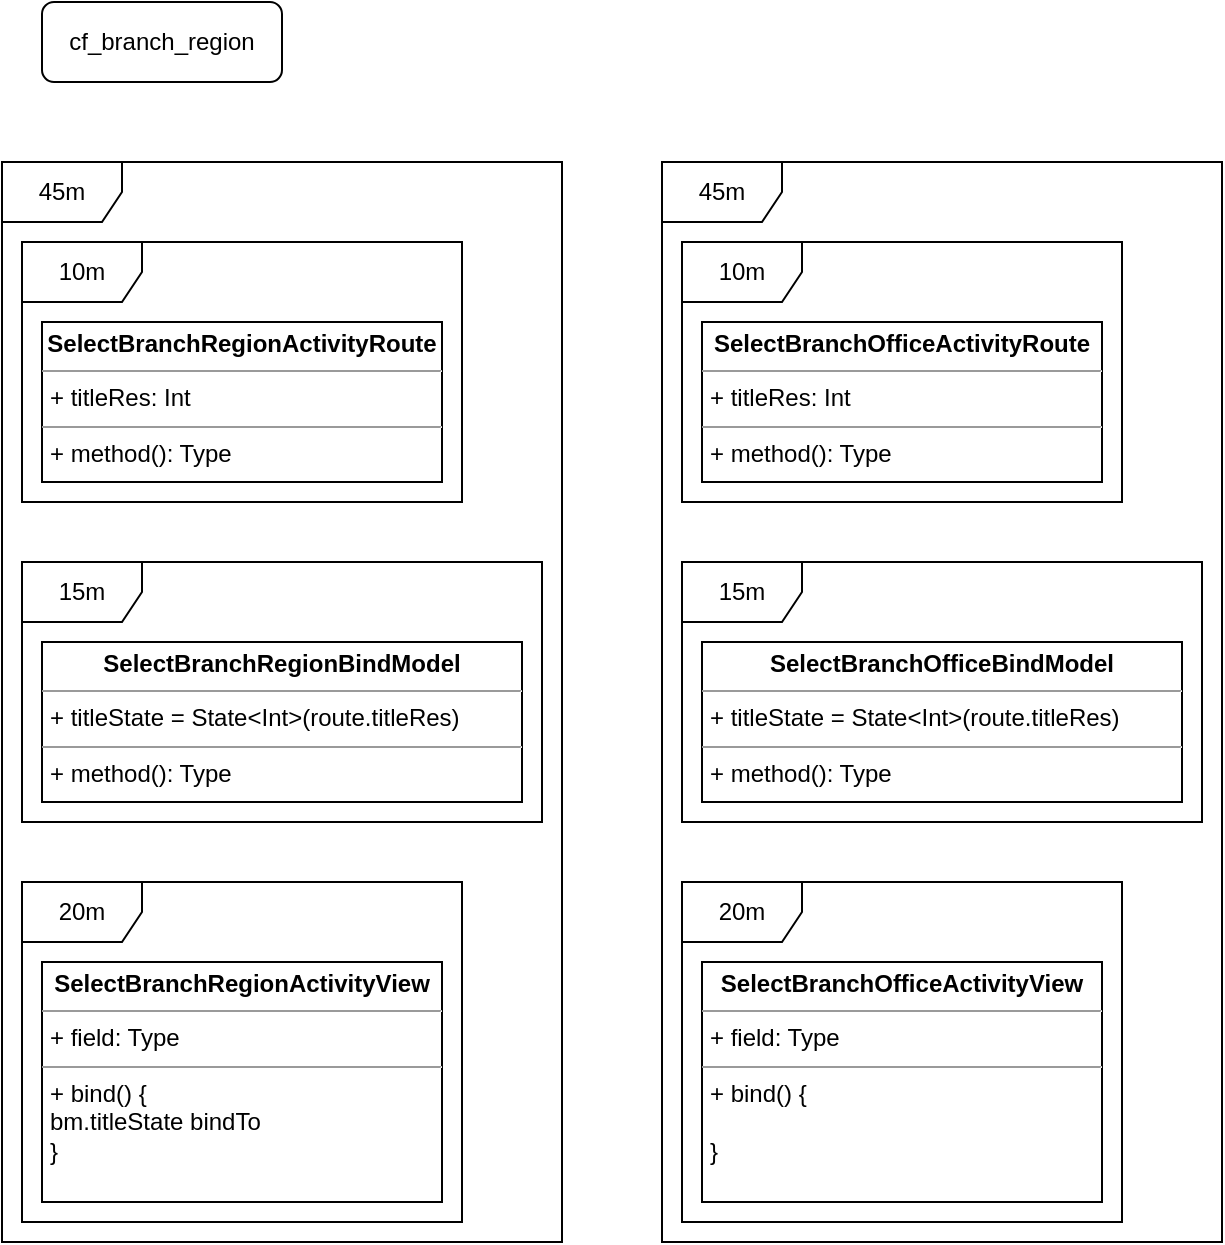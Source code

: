 <mxfile version="17.2.6" type="github">
  <diagram id="UHKBRwJ6IzA9Z35Ti2zY" name="Page-1">
    <mxGraphModel dx="1051" dy="1880" grid="1" gridSize="10" guides="1" tooltips="1" connect="1" arrows="1" fold="1" page="1" pageScale="1" pageWidth="827" pageHeight="1169" math="0" shadow="0">
      <root>
        <mxCell id="0" />
        <mxCell id="1" parent="0" />
        <mxCell id="MzgWbwuip4LNhGYY2kpl-3" value="cf_branch_region" style="rounded=1;whiteSpace=wrap;html=1;" vertex="1" parent="1">
          <mxGeometry x="80" y="-80" width="120" height="40" as="geometry" />
        </mxCell>
        <mxCell id="MzgWbwuip4LNhGYY2kpl-4" value="&lt;p style=&quot;margin: 0px ; margin-top: 4px ; text-align: center&quot;&gt;&lt;b&gt;SelectBranchRegionActivityRoute&lt;/b&gt;&lt;/p&gt;&lt;hr size=&quot;1&quot;&gt;&lt;p style=&quot;margin: 0px ; margin-left: 4px&quot;&gt;+ titleRes: Int&lt;br&gt;&lt;/p&gt;&lt;hr size=&quot;1&quot;&gt;&lt;p style=&quot;margin: 0px ; margin-left: 4px&quot;&gt;+ method(): Type&lt;/p&gt;" style="verticalAlign=top;align=left;overflow=fill;fontSize=12;fontFamily=Helvetica;html=1;" vertex="1" parent="1">
          <mxGeometry x="80" y="80" width="200" height="80" as="geometry" />
        </mxCell>
        <mxCell id="MzgWbwuip4LNhGYY2kpl-5" value="&lt;p style=&quot;margin: 0px ; margin-top: 4px ; text-align: center&quot;&gt;&lt;b&gt;SelectBranchOfficeActivityRoute&lt;/b&gt;&lt;/p&gt;&lt;hr size=&quot;1&quot;&gt;&lt;p style=&quot;margin: 0px ; margin-left: 4px&quot;&gt;+ titleRes: Int&lt;br&gt;&lt;/p&gt;&lt;hr size=&quot;1&quot;&gt;&lt;p style=&quot;margin: 0px ; margin-left: 4px&quot;&gt;+ method(): Type&lt;/p&gt;" style="verticalAlign=top;align=left;overflow=fill;fontSize=12;fontFamily=Helvetica;html=1;" vertex="1" parent="1">
          <mxGeometry x="410" y="80" width="200" height="80" as="geometry" />
        </mxCell>
        <mxCell id="MzgWbwuip4LNhGYY2kpl-6" value="&lt;p style=&quot;margin: 0px ; margin-top: 4px ; text-align: center&quot;&gt;&lt;b&gt;SelectBranchRegionBindModel&lt;/b&gt;&lt;/p&gt;&lt;hr size=&quot;1&quot;&gt;&lt;p style=&quot;margin: 0px ; margin-left: 4px&quot;&gt;+ titleState = State&amp;lt;Int&amp;gt;(route.titleRes)&lt;br&gt;&lt;/p&gt;&lt;hr size=&quot;1&quot;&gt;&lt;p style=&quot;margin: 0px ; margin-left: 4px&quot;&gt;+ method(): Type&lt;/p&gt;" style="verticalAlign=top;align=left;overflow=fill;fontSize=12;fontFamily=Helvetica;html=1;" vertex="1" parent="1">
          <mxGeometry x="80" y="240" width="240" height="80" as="geometry" />
        </mxCell>
        <mxCell id="MzgWbwuip4LNhGYY2kpl-7" value="&lt;p style=&quot;margin: 0px ; margin-top: 4px ; text-align: center&quot;&gt;&lt;b&gt;SelectBranchOfficeBindModel&lt;/b&gt;&lt;/p&gt;&lt;hr size=&quot;1&quot;&gt;&lt;p style=&quot;margin: 0px ; margin-left: 4px&quot;&gt;+ titleState = State&amp;lt;Int&amp;gt;(route.titleRes)&lt;br&gt;&lt;/p&gt;&lt;hr size=&quot;1&quot;&gt;&lt;p style=&quot;margin: 0px ; margin-left: 4px&quot;&gt;+ method(): Type&lt;/p&gt;" style="verticalAlign=top;align=left;overflow=fill;fontSize=12;fontFamily=Helvetica;html=1;" vertex="1" parent="1">
          <mxGeometry x="410" y="240" width="240" height="80" as="geometry" />
        </mxCell>
        <mxCell id="MzgWbwuip4LNhGYY2kpl-8" value="&lt;p style=&quot;margin: 0px ; margin-top: 4px ; text-align: center&quot;&gt;&lt;b&gt;SelectBranchRegionActivityView&lt;/b&gt;&lt;/p&gt;&lt;hr size=&quot;1&quot;&gt;&lt;p style=&quot;margin: 0px ; margin-left: 4px&quot;&gt;+ field: Type&lt;/p&gt;&lt;hr size=&quot;1&quot;&gt;&lt;p style=&quot;margin: 0px ; margin-left: 4px&quot;&gt;+ bind() {&lt;/p&gt;&lt;p style=&quot;margin: 0px ; margin-left: 4px&quot;&gt;bm.titleState bindTo&lt;br&gt;&lt;/p&gt;&lt;p style=&quot;margin: 0px ; margin-left: 4px&quot;&gt;}&lt;br&gt;&lt;/p&gt;" style="verticalAlign=top;align=left;overflow=fill;fontSize=12;fontFamily=Helvetica;html=1;" vertex="1" parent="1">
          <mxGeometry x="80" y="400" width="200" height="120" as="geometry" />
        </mxCell>
        <mxCell id="MzgWbwuip4LNhGYY2kpl-9" value="&lt;p style=&quot;margin: 0px ; margin-top: 4px ; text-align: center&quot;&gt;&lt;b&gt;SelectBranchOfficeActivityView&lt;/b&gt;&lt;/p&gt;&lt;hr size=&quot;1&quot;&gt;&lt;p style=&quot;margin: 0px ; margin-left: 4px&quot;&gt;+ field: Type&lt;/p&gt;&lt;hr size=&quot;1&quot;&gt;&lt;p style=&quot;margin: 0px ; margin-left: 4px&quot;&gt;+ bind() {&lt;/p&gt;&lt;p style=&quot;margin: 0px ; margin-left: 4px&quot;&gt;&lt;br&gt;&lt;/p&gt;&lt;p style=&quot;margin: 0px ; margin-left: 4px&quot;&gt;}&lt;br&gt;&lt;/p&gt;" style="verticalAlign=top;align=left;overflow=fill;fontSize=12;fontFamily=Helvetica;html=1;" vertex="1" parent="1">
          <mxGeometry x="410" y="400" width="200" height="120" as="geometry" />
        </mxCell>
        <mxCell id="MzgWbwuip4LNhGYY2kpl-10" value="10m" style="shape=umlFrame;whiteSpace=wrap;html=1;" vertex="1" parent="1">
          <mxGeometry x="70" y="40" width="220" height="130" as="geometry" />
        </mxCell>
        <mxCell id="MzgWbwuip4LNhGYY2kpl-11" value="10m" style="shape=umlFrame;whiteSpace=wrap;html=1;" vertex="1" parent="1">
          <mxGeometry x="400" y="40" width="220" height="130" as="geometry" />
        </mxCell>
        <mxCell id="MzgWbwuip4LNhGYY2kpl-12" value="15m" style="shape=umlFrame;whiteSpace=wrap;html=1;" vertex="1" parent="1">
          <mxGeometry x="70" y="200" width="260" height="130" as="geometry" />
        </mxCell>
        <mxCell id="MzgWbwuip4LNhGYY2kpl-13" value="15m" style="shape=umlFrame;whiteSpace=wrap;html=1;" vertex="1" parent="1">
          <mxGeometry x="400" y="200" width="260" height="130" as="geometry" />
        </mxCell>
        <mxCell id="MzgWbwuip4LNhGYY2kpl-14" value="20m" style="shape=umlFrame;whiteSpace=wrap;html=1;" vertex="1" parent="1">
          <mxGeometry x="70" y="360" width="220" height="170" as="geometry" />
        </mxCell>
        <mxCell id="MzgWbwuip4LNhGYY2kpl-15" value="20m" style="shape=umlFrame;whiteSpace=wrap;html=1;" vertex="1" parent="1">
          <mxGeometry x="400" y="360" width="220" height="170" as="geometry" />
        </mxCell>
        <mxCell id="MzgWbwuip4LNhGYY2kpl-16" value="45m" style="shape=umlFrame;whiteSpace=wrap;html=1;" vertex="1" parent="1">
          <mxGeometry x="60" width="280" height="540" as="geometry" />
        </mxCell>
        <mxCell id="MzgWbwuip4LNhGYY2kpl-17" value="45m" style="shape=umlFrame;whiteSpace=wrap;html=1;" vertex="1" parent="1">
          <mxGeometry x="390" width="280" height="540" as="geometry" />
        </mxCell>
      </root>
    </mxGraphModel>
  </diagram>
</mxfile>
